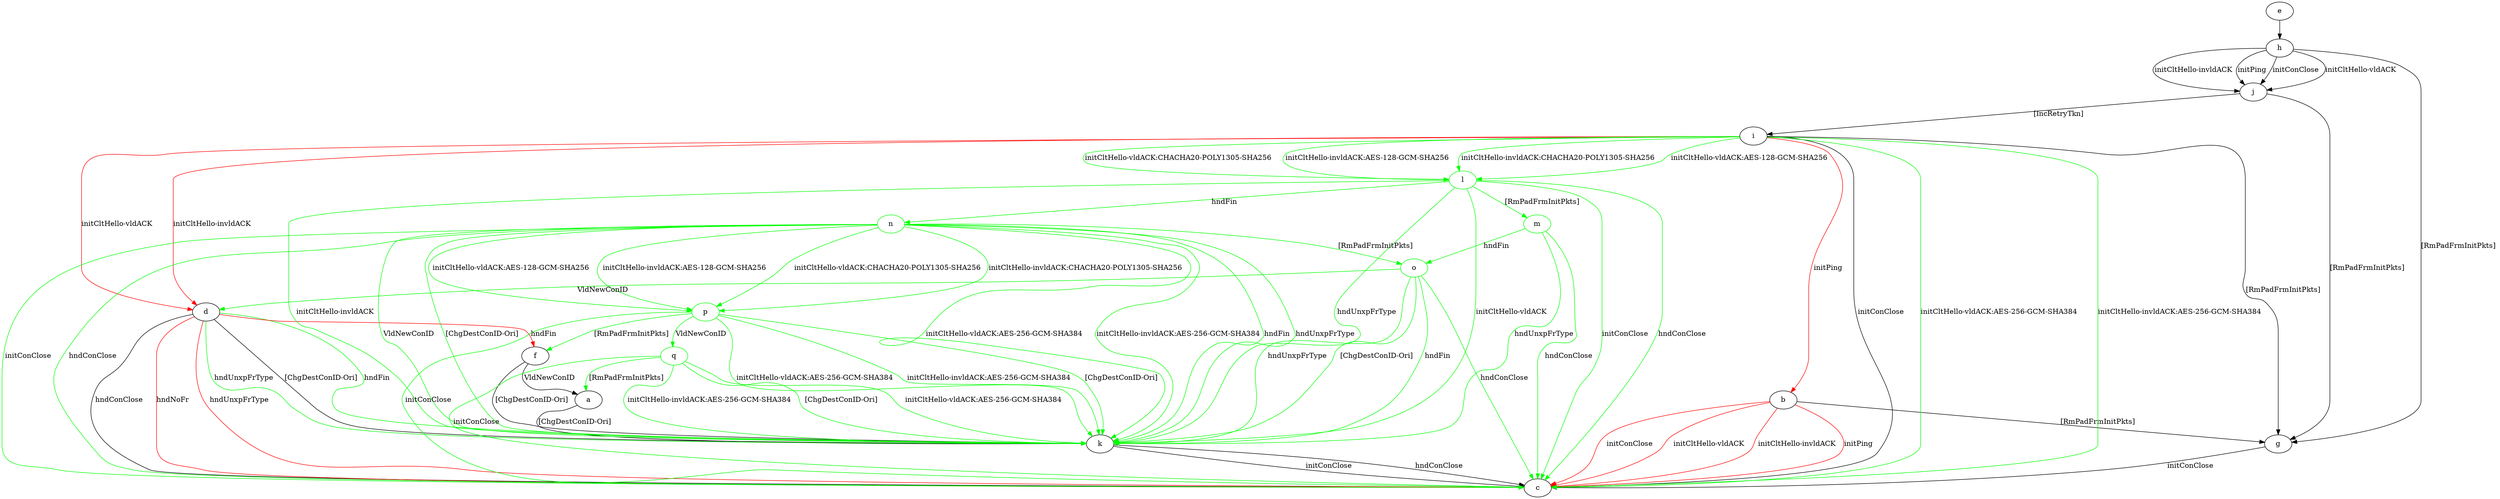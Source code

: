 digraph "" {
	a -> k	[key=0,
		label="[ChgDestConID-Ori] "];
	b -> c	[key=0,
		color=red,
		label="initPing "];
	b -> c	[key=1,
		color=red,
		label="initConClose "];
	b -> c	[key=2,
		color=red,
		label="initCltHello-vldACK "];
	b -> c	[key=3,
		color=red,
		label="initCltHello-invldACK "];
	b -> g	[key=0,
		label="[RmPadFrmInitPkts] "];
	d -> c	[key=0,
		label="hndConClose "];
	d -> c	[key=1,
		color=red,
		label="hndNoFr "];
	d -> c	[key=2,
		color=red,
		label="hndUnxpFrType "];
	d -> f	[key=0,
		color=red,
		label="hndFin "];
	d -> k	[key=0,
		label="[ChgDestConID-Ori] "];
	d -> k	[key=1,
		color=green,
		label="hndFin "];
	d -> k	[key=2,
		color=green,
		label="hndUnxpFrType "];
	e -> h	[key=0];
	f -> a	[key=0,
		label="VldNewConID "];
	f -> k	[key=0,
		label="[ChgDestConID-Ori] "];
	g -> c	[key=0,
		label="initConClose "];
	h -> g	[key=0,
		label="[RmPadFrmInitPkts] "];
	h -> j	[key=0,
		label="initPing "];
	h -> j	[key=1,
		label="initConClose "];
	h -> j	[key=2,
		label="initCltHello-vldACK "];
	h -> j	[key=3,
		label="initCltHello-invldACK "];
	i -> b	[key=0,
		color=red,
		label="initPing "];
	i -> c	[key=0,
		label="initConClose "];
	i -> c	[key=1,
		color=green,
		label="initCltHello-vldACK:AES-256-GCM-SHA384 "];
	i -> c	[key=2,
		color=green,
		label="initCltHello-invldACK:AES-256-GCM-SHA384 "];
	i -> d	[key=0,
		color=red,
		label="initCltHello-vldACK "];
	i -> d	[key=1,
		color=red,
		label="initCltHello-invldACK "];
	i -> g	[key=0,
		label="[RmPadFrmInitPkts] "];
	l	[color=green];
	i -> l	[key=0,
		color=green,
		label="initCltHello-vldACK:AES-128-GCM-SHA256 "];
	i -> l	[key=1,
		color=green,
		label="initCltHello-vldACK:CHACHA20-POLY1305-SHA256 "];
	i -> l	[key=2,
		color=green,
		label="initCltHello-invldACK:AES-128-GCM-SHA256 "];
	i -> l	[key=3,
		color=green,
		label="initCltHello-invldACK:CHACHA20-POLY1305-SHA256 "];
	j -> g	[key=0,
		label="[RmPadFrmInitPkts] "];
	j -> i	[key=0,
		label="[IncRetryTkn] "];
	k -> c	[key=0,
		label="initConClose "];
	k -> c	[key=1,
		label="hndConClose "];
	l -> c	[key=0,
		color=green,
		label="initConClose "];
	l -> c	[key=1,
		color=green,
		label="hndConClose "];
	l -> k	[key=0,
		color=green,
		label="initCltHello-vldACK "];
	l -> k	[key=1,
		color=green,
		label="initCltHello-invldACK "];
	l -> k	[key=2,
		color=green,
		label="hndUnxpFrType "];
	m	[color=green];
	l -> m	[key=0,
		color=green,
		label="[RmPadFrmInitPkts] "];
	n	[color=green];
	l -> n	[key=0,
		color=green,
		label="hndFin "];
	m -> c	[key=0,
		color=green,
		label="hndConClose "];
	m -> k	[key=0,
		color=green,
		label="hndUnxpFrType "];
	o	[color=green];
	m -> o	[key=0,
		color=green,
		label="hndFin "];
	n -> c	[key=0,
		color=green,
		label="initConClose "];
	n -> c	[key=1,
		color=green,
		label="hndConClose "];
	n -> k	[key=0,
		color=green,
		label="initCltHello-vldACK:AES-256-GCM-SHA384 "];
	n -> k	[key=1,
		color=green,
		label="initCltHello-invldACK:AES-256-GCM-SHA384 "];
	n -> k	[key=2,
		color=green,
		label="hndFin "];
	n -> k	[key=3,
		color=green,
		label="hndUnxpFrType "];
	n -> k	[key=4,
		color=green,
		label="VldNewConID "];
	n -> k	[key=5,
		color=green,
		label="[ChgDestConID-Ori] "];
	n -> o	[key=0,
		color=green,
		label="[RmPadFrmInitPkts] "];
	p	[color=green];
	n -> p	[key=0,
		color=green,
		label="initCltHello-vldACK:AES-128-GCM-SHA256 "];
	n -> p	[key=1,
		color=green,
		label="initCltHello-vldACK:CHACHA20-POLY1305-SHA256 "];
	n -> p	[key=2,
		color=green,
		label="initCltHello-invldACK:AES-128-GCM-SHA256 "];
	n -> p	[key=3,
		color=green,
		label="initCltHello-invldACK:CHACHA20-POLY1305-SHA256 "];
	o -> c	[key=0,
		color=green,
		label="hndConClose "];
	o -> d	[key=0,
		color=green,
		label="VldNewConID "];
	o -> k	[key=0,
		color=green,
		label="hndFin "];
	o -> k	[key=1,
		color=green,
		label="hndUnxpFrType "];
	o -> k	[key=2,
		color=green,
		label="[ChgDestConID-Ori] "];
	p -> c	[key=0,
		color=green,
		label="initConClose "];
	p -> f	[key=0,
		color=green,
		label="[RmPadFrmInitPkts] "];
	p -> k	[key=0,
		color=green,
		label="initCltHello-vldACK:AES-256-GCM-SHA384 "];
	p -> k	[key=1,
		color=green,
		label="initCltHello-invldACK:AES-256-GCM-SHA384 "];
	p -> k	[key=2,
		color=green,
		label="[ChgDestConID-Ori] "];
	q	[color=green];
	p -> q	[key=0,
		color=green,
		label="VldNewConID "];
	q -> a	[key=0,
		color=green,
		label="[RmPadFrmInitPkts] "];
	q -> c	[key=0,
		color=green,
		label="initConClose "];
	q -> k	[key=0,
		color=green,
		label="initCltHello-vldACK:AES-256-GCM-SHA384 "];
	q -> k	[key=1,
		color=green,
		label="initCltHello-invldACK:AES-256-GCM-SHA384 "];
	q -> k	[key=2,
		color=green,
		label="[ChgDestConID-Ori] "];
}
